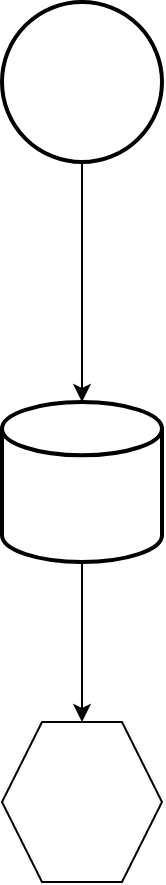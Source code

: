 <mxfile version="10.7.3" type="github"><diagram id="WcvGoIagz0RuzbiW8Tm0" name="ç¬¬ 1 é¡µ"><mxGraphModel dx="1394" dy="715" grid="1" gridSize="10" guides="1" tooltips="1" connect="1" arrows="1" fold="1" page="1" pageScale="1" pageWidth="827" pageHeight="1169" math="0" shadow="0"><root><mxCell id="0"/><mxCell id="1" parent="0"/><mxCell id="tJKh1y6ln9qn_f4g829O-3" style="edgeStyle=orthogonalEdgeStyle;rounded=0;orthogonalLoop=1;jettySize=auto;html=1;entryX=0.5;entryY=0;entryDx=0;entryDy=0;entryPerimeter=0;" parent="1" source="tJKh1y6ln9qn_f4g829O-1" target="tJKh1y6ln9qn_f4g829O-2" edge="1"><mxGeometry relative="1" as="geometry"/></mxCell><mxCell id="tJKh1y6ln9qn_f4g829O-1" value="" style="strokeWidth=2;html=1;shape=mxgraph.flowchart.start_2;whiteSpace=wrap;" parent="1" vertex="1"><mxGeometry x="280" y="40" width="80" height="80" as="geometry"/></mxCell><mxCell id="YBty01ufWs00kS_eimmr-2" style="edgeStyle=orthogonalEdgeStyle;rounded=0;orthogonalLoop=1;jettySize=auto;html=1;entryX=0.5;entryY=0;entryDx=0;entryDy=0;" edge="1" parent="1" source="tJKh1y6ln9qn_f4g829O-2" target="YBty01ufWs00kS_eimmr-1"><mxGeometry relative="1" as="geometry"/></mxCell><mxCell id="tJKh1y6ln9qn_f4g829O-2" value="" style="strokeWidth=2;html=1;shape=mxgraph.flowchart.database;whiteSpace=wrap;" parent="1" vertex="1"><mxGeometry x="280" y="240" width="80" height="80" as="geometry"/></mxCell><mxCell id="YBty01ufWs00kS_eimmr-1" value="" style="shape=hexagon;perimeter=hexagonPerimeter2;whiteSpace=wrap;html=1;" vertex="1" parent="1"><mxGeometry x="280" y="400" width="80" height="80" as="geometry"/></mxCell></root></mxGraphModel></diagram></mxfile>